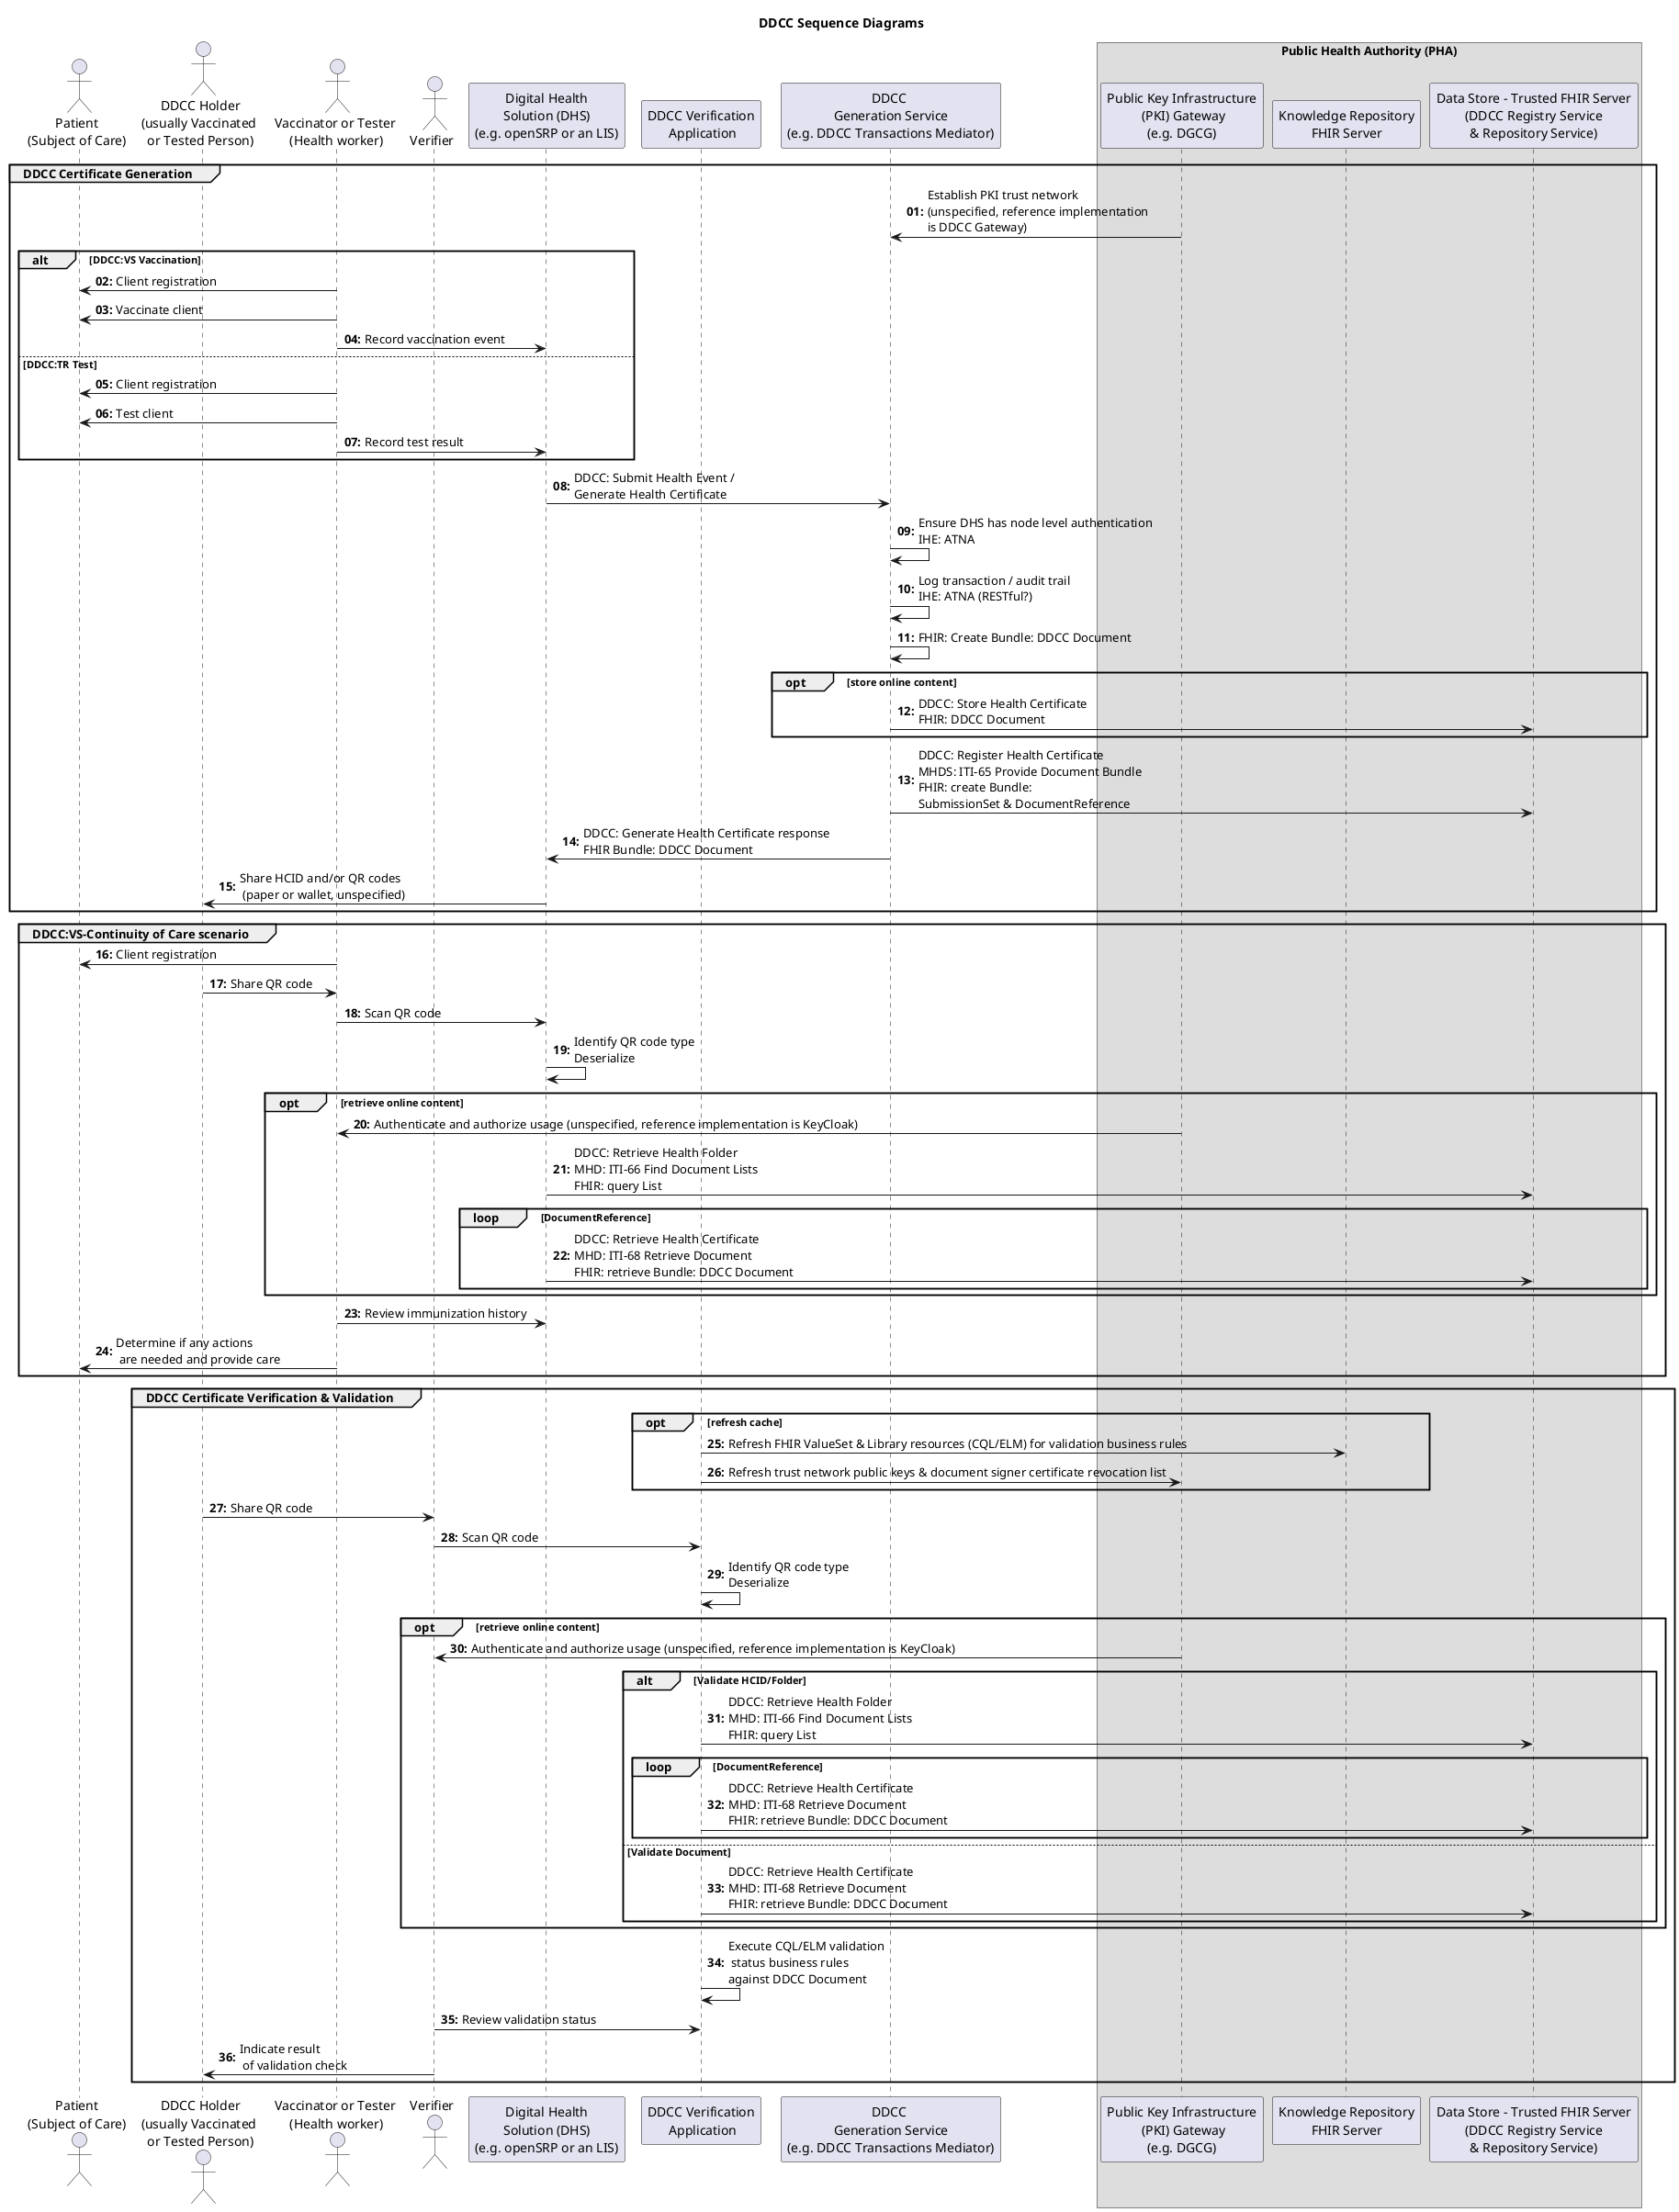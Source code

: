 @startuml
skinparam svgDimensionStyle false

title DDCC Sequence Diagrams



actor "Patient\n(Subject of Care)" as VP
actor "DDCC Holder\n(usually Vaccinated \nor Tested Person)" as DH
actor "Vaccinator or Tester\n (Health worker)" as HW
actor "Verifier" as VER
participant "Digital Health\nSolution (DHS)\n(e.g. openSRP or an LIS)" as DHS
participant "DDCC Verification\n Application" as VAP
participant "DDCC \nGeneration Service\n(e.g. DDCC Transactions Mediator)" as CGS

box "Public Health Authority (PHA)"

   participant "Public Key Infrastructure\n (PKI) Gateway\n(e.g. DGCG)" as GATE
   participant "Knowledge Repository\nFHIR Server" as KM
   participant "Data Store - Trusted FHIR Server\n(DDCC Registry Service\n& Repository Service)"  as SHR
end box

autonumber "<b>00:</b>"

group DDCC Certificate Generation
    GATE->CGS: Establish PKI trust network\n(unspecified, reference implementation\nis DDCC Gateway)
    
    alt DDCC:VS Vaccination 
   	 HW->VP: Client registration
   	 HW->VP: Vaccinate client
     HW->DHS: Record vaccination event
    else DDCC:TR Test
     HW->VP: Client registration
     HW->VP: Test client
     HW->DHS: Record test result
    end
    
    DHS->CGS: DDCC: Submit Health Event /\nGenerate Health Certificate

    CGS->CGS: Ensure DHS has node level authentication\nIHE: ATNA
    CGS->CGS: Log transaction / audit trail\nIHE: ATNA (RESTful?)
    CGS->CGS: FHIR: Create Bundle: DDCC Document
    opt store online content
         CGS->SHR: DDCC: Store Health Certificate\nFHIR: DDCC Document
    end
    CGS->SHR: DDCC: Register Health Certificate\nMHDS: ITI-65 Provide Document Bundle\nFHIR: create Bundle: \nSubmissionSet & DocumentReference



    CGS->DHS: DDCC: Generate Health Certificate response\nFHIR Bundle: DDCC Document
    DHS->DH: Share HCID and/or QR codes\n (paper or wallet, unspecified)
end 

group DDCC:VS-Continuity of Care scenario
    HW->VP: Client registration
    DH->HW: Share QR code

    HW->DHS: Scan QR code
    DHS->DHS: Identify QR code type\nDeserialize
    opt  retrieve online content
        GATE->HW: Authenticate and authorize usage (unspecified, reference implementation is KeyCloak)
        DHS->SHR: DDCC: Retrieve Health Folder\nMHD: ITI-66 Find Document Lists\nFHIR: query List
        loop DocumentReference
           DHS->SHR: DDCC: Retrieve Health Certificate\nMHD: ITI-68 Retrieve Document\nFHIR: retrieve Bundle: DDCC Document
        end
    end
    HW->DHS: Review immunization history
    HW->VP: Determine if any actions\n are needed and provide care
end

group DDCC Certificate Verification & Validation

    opt refresh cache
        VAP->KM: Refresh FHIR ValueSet & Library resources (CQL/ELM) for validation business rules
	VAP->GATE: Refresh trust network public keys & document signer certificate revocation list
    end 

    DH->VER: Share QR code
    VER->VAP: Scan QR code
    VAP->VAP: Identify QR code type\nDeserialize

    opt  retrieve online content
        GATE->VER: Authenticate and authorize usage (unspecified, reference implementation is KeyCloak)
        alt Validate HCID/Folder
          VAP->SHR: DDCC: Retrieve Health Folder\nMHD: ITI-66 Find Document Lists\nFHIR: query List
          loop DocumentReference
            VAP->SHR: DDCC: Retrieve Health Certificate\nMHD: ITI-68 Retrieve Document\nFHIR: retrieve Bundle: DDCC Document
          end
        else Validate Document
          VAP->SHR: DDCC: Retrieve Health Certificate\nMHD: ITI-68 Retrieve Document\nFHIR: retrieve Bundle: DDCC Document
        end
    end

    VAP->VAP: Execute CQL/ELM validation\n status business rules\nagainst DDCC Document
    VER->VAP: Review validation status
    VER->DH: Indicate result\n of validation check
end




@enduml
